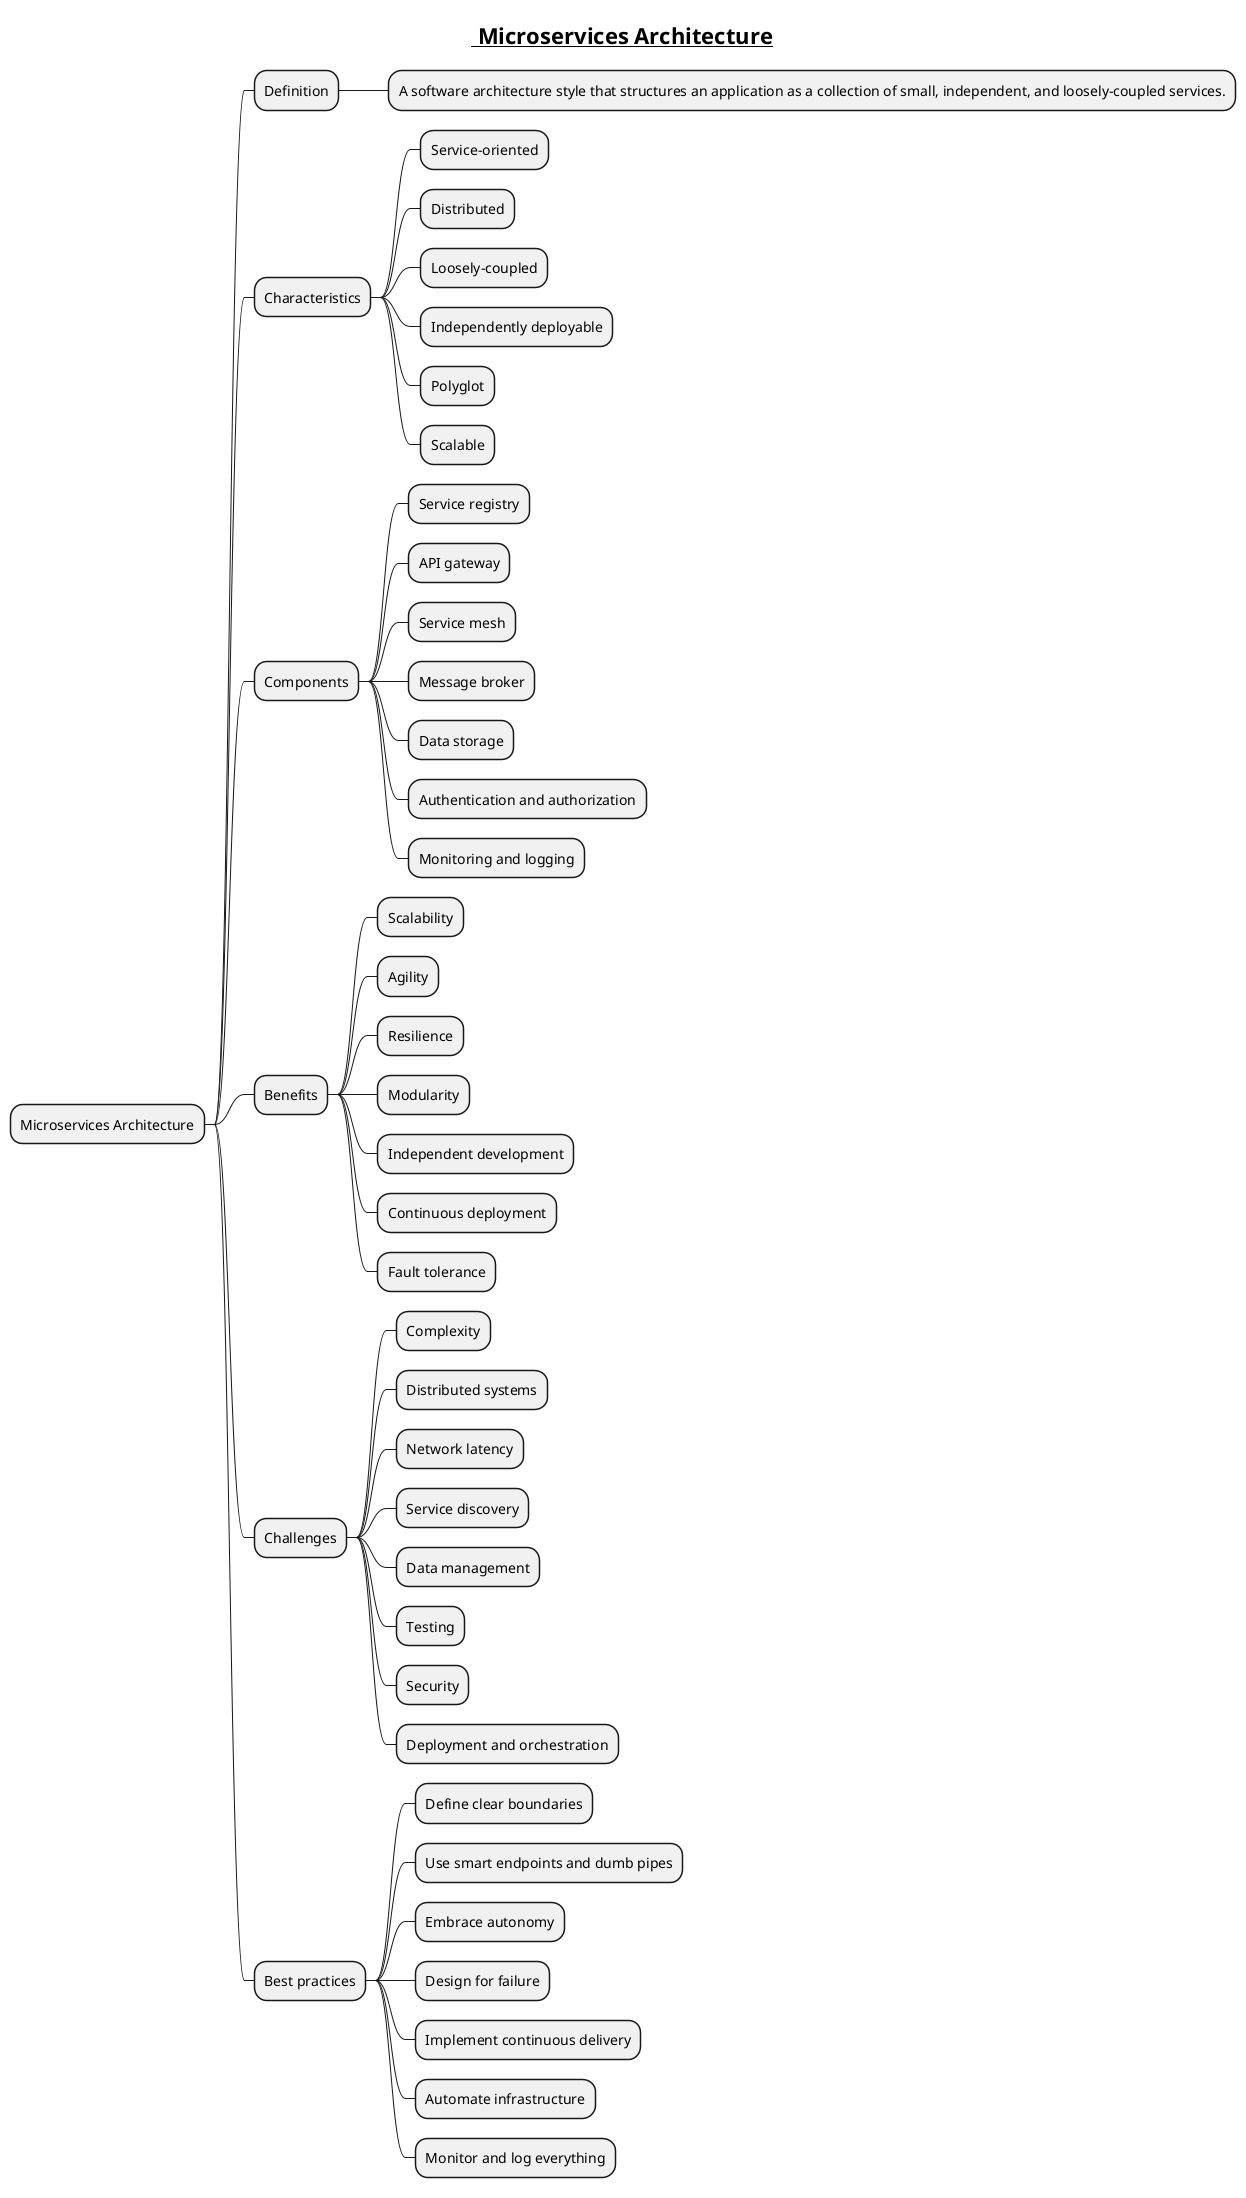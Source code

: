 @startmindmap
title =__ Microservices Architecture__

* Microservices Architecture
** Definition
*** A software architecture style that structures an application as a collection of small, independent, and loosely-coupled services.
** Characteristics
*** Service-oriented
*** Distributed
*** Loosely-coupled
*** Independently deployable
*** Polyglot
*** Scalable
** Components
*** Service registry
*** API gateway
*** Service mesh
*** Message broker
*** Data storage
*** Authentication and authorization
*** Monitoring and logging
** Benefits
*** Scalability
*** Agility
*** Resilience
*** Modularity
*** Independent development
*** Continuous deployment
*** Fault tolerance
** Challenges
*** Complexity
*** Distributed systems
*** Network latency
*** Service discovery
*** Data management
*** Testing
*** Security
*** Deployment and orchestration
** Best practices
*** Define clear boundaries
*** Use smart endpoints and dumb pipes
*** Embrace autonomy
*** Design for failure
*** Implement continuous delivery
*** Automate infrastructure
*** Monitor and log everything
@endmindmap
